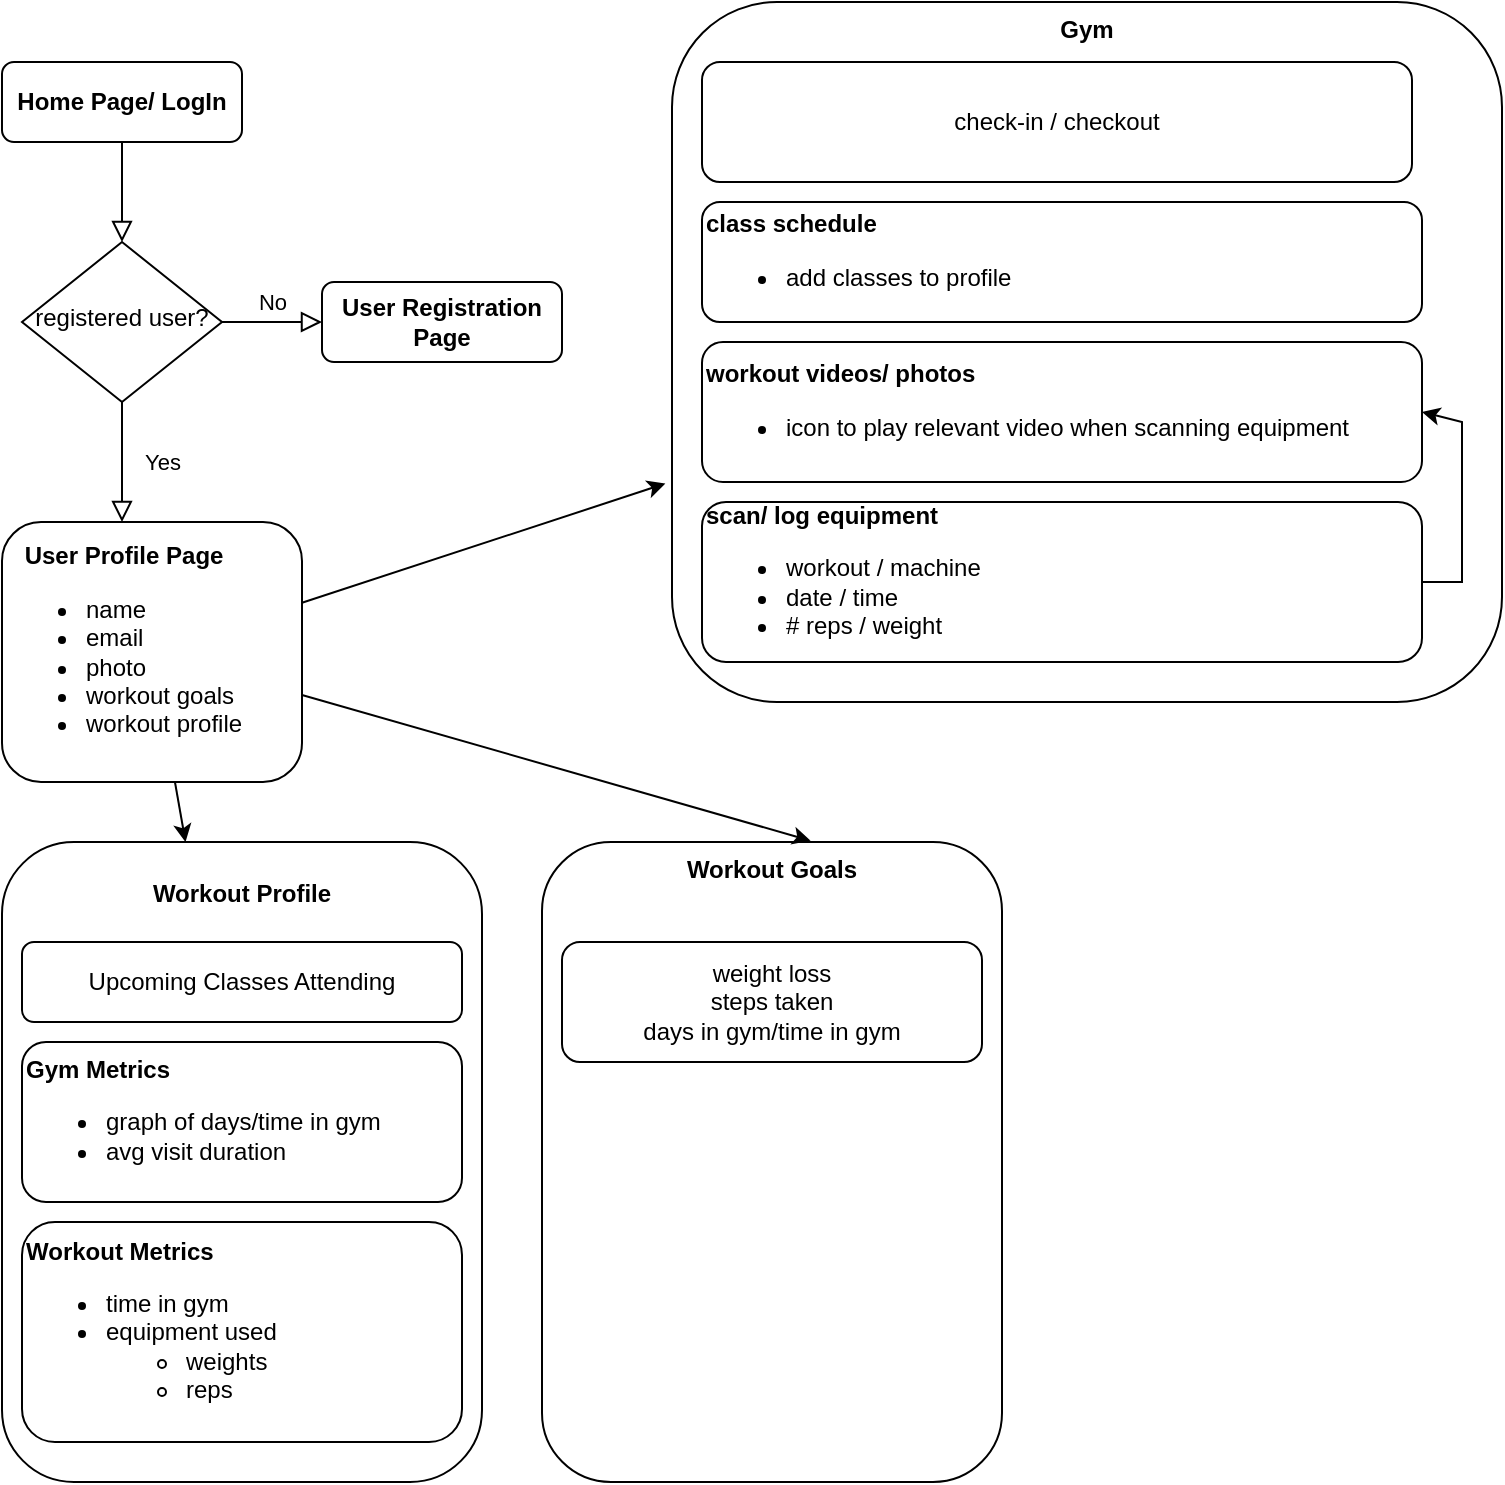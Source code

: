 <mxfile version="20.7.2" type="github">
  <diagram id="C5RBs43oDa-KdzZeNtuy" name="Page-1">
    <mxGraphModel dx="968" dy="915" grid="1" gridSize="10" guides="1" tooltips="1" connect="1" arrows="1" fold="1" page="1" pageScale="1" pageWidth="827" pageHeight="1169" math="0" shadow="0">
      <root>
        <mxCell id="WIyWlLk6GJQsqaUBKTNV-0" />
        <mxCell id="WIyWlLk6GJQsqaUBKTNV-1" parent="WIyWlLk6GJQsqaUBKTNV-0" />
        <mxCell id="WIyWlLk6GJQsqaUBKTNV-2" value="" style="rounded=0;html=1;jettySize=auto;orthogonalLoop=1;fontSize=11;endArrow=block;endFill=0;endSize=8;strokeWidth=1;shadow=0;labelBackgroundColor=none;edgeStyle=orthogonalEdgeStyle;" parent="WIyWlLk6GJQsqaUBKTNV-1" source="WIyWlLk6GJQsqaUBKTNV-3" target="WIyWlLk6GJQsqaUBKTNV-6" edge="1">
          <mxGeometry relative="1" as="geometry" />
        </mxCell>
        <mxCell id="WIyWlLk6GJQsqaUBKTNV-3" value="&lt;b&gt;Home Page/ LogIn&lt;/b&gt;" style="rounded=1;whiteSpace=wrap;html=1;fontSize=12;glass=0;strokeWidth=1;shadow=0;" parent="WIyWlLk6GJQsqaUBKTNV-1" vertex="1">
          <mxGeometry x="160" y="80" width="120" height="40" as="geometry" />
        </mxCell>
        <mxCell id="WIyWlLk6GJQsqaUBKTNV-4" value="Yes" style="rounded=0;html=1;jettySize=auto;orthogonalLoop=1;fontSize=11;endArrow=block;endFill=0;endSize=8;strokeWidth=1;shadow=0;labelBackgroundColor=none;edgeStyle=orthogonalEdgeStyle;" parent="WIyWlLk6GJQsqaUBKTNV-1" source="WIyWlLk6GJQsqaUBKTNV-6" edge="1">
          <mxGeometry y="20" relative="1" as="geometry">
            <mxPoint as="offset" />
            <mxPoint x="220" y="310" as="targetPoint" />
          </mxGeometry>
        </mxCell>
        <mxCell id="WIyWlLk6GJQsqaUBKTNV-5" value="No" style="edgeStyle=orthogonalEdgeStyle;rounded=0;html=1;jettySize=auto;orthogonalLoop=1;fontSize=11;endArrow=block;endFill=0;endSize=8;strokeWidth=1;shadow=0;labelBackgroundColor=none;" parent="WIyWlLk6GJQsqaUBKTNV-1" source="WIyWlLk6GJQsqaUBKTNV-6" target="WIyWlLk6GJQsqaUBKTNV-7" edge="1">
          <mxGeometry y="10" relative="1" as="geometry">
            <mxPoint as="offset" />
          </mxGeometry>
        </mxCell>
        <mxCell id="WIyWlLk6GJQsqaUBKTNV-6" value="registered user?" style="rhombus;whiteSpace=wrap;html=1;shadow=0;fontFamily=Helvetica;fontSize=12;align=center;strokeWidth=1;spacing=6;spacingTop=-4;" parent="WIyWlLk6GJQsqaUBKTNV-1" vertex="1">
          <mxGeometry x="170" y="170" width="100" height="80" as="geometry" />
        </mxCell>
        <mxCell id="WIyWlLk6GJQsqaUBKTNV-7" value="&lt;b&gt;User Registration Page&lt;/b&gt;" style="rounded=1;whiteSpace=wrap;html=1;fontSize=12;glass=0;strokeWidth=1;shadow=0;" parent="WIyWlLk6GJQsqaUBKTNV-1" vertex="1">
          <mxGeometry x="320" y="190" width="120" height="40" as="geometry" />
        </mxCell>
        <mxCell id="WIyWlLk6GJQsqaUBKTNV-11" value="&lt;b&gt;Workout Goals&lt;/b&gt;" style="rounded=1;whiteSpace=wrap;html=1;fontSize=12;glass=0;strokeWidth=1;shadow=0;verticalAlign=top;" parent="WIyWlLk6GJQsqaUBKTNV-1" vertex="1">
          <mxGeometry x="430" y="470" width="230" height="320" as="geometry" />
        </mxCell>
        <mxCell id="WIyWlLk6GJQsqaUBKTNV-12" value="&lt;div style=&quot;text-align: center;&quot;&gt;&lt;span style=&quot;background-color: initial;&quot;&gt;&lt;b&gt;User Profile Page&lt;/b&gt;&lt;/span&gt;&lt;/div&gt;&lt;ul&gt;&lt;li style=&quot;&quot;&gt;name&lt;/li&gt;&lt;li&gt;email&lt;/li&gt;&lt;li&gt;photo&lt;/li&gt;&lt;li&gt;workout goals&lt;/li&gt;&lt;li&gt;workout profile&lt;/li&gt;&lt;/ul&gt;" style="rounded=1;whiteSpace=wrap;html=1;fontSize=12;glass=0;strokeWidth=1;shadow=0;align=left;" parent="WIyWlLk6GJQsqaUBKTNV-1" vertex="1">
          <mxGeometry x="160" y="310" width="150" height="130" as="geometry" />
        </mxCell>
        <mxCell id="tj2H-7ZZWVLb4W_c2I14-1" value="&lt;p style=&quot;line-height: 120%;&quot;&gt;&lt;b&gt;Workout Profile&lt;/b&gt;&lt;/p&gt;" style="rounded=1;whiteSpace=wrap;html=1;fontSize=12;glass=0;strokeWidth=1;shadow=0;verticalAlign=top;" vertex="1" parent="WIyWlLk6GJQsqaUBKTNV-1">
          <mxGeometry x="160" y="470" width="240" height="320" as="geometry" />
        </mxCell>
        <mxCell id="tj2H-7ZZWVLb4W_c2I14-2" value="weight loss&lt;br&gt;steps taken&lt;br&gt;days in gym/time in gym" style="rounded=1;whiteSpace=wrap;html=1;" vertex="1" parent="WIyWlLk6GJQsqaUBKTNV-1">
          <mxGeometry x="440" y="520" width="210" height="60" as="geometry" />
        </mxCell>
        <mxCell id="tj2H-7ZZWVLb4W_c2I14-3" value="&lt;b&gt;Workout Metrics&lt;/b&gt;&lt;br&gt;&lt;ul&gt;&lt;li style=&quot;&quot;&gt;time in gym&lt;/li&gt;&lt;li style=&quot;&quot;&gt;equipment used&lt;/li&gt;&lt;ul&gt;&lt;li style=&quot;&quot;&gt;weights&lt;/li&gt;&lt;li style=&quot;&quot;&gt;reps&lt;/li&gt;&lt;/ul&gt;&lt;/ul&gt;" style="rounded=1;whiteSpace=wrap;html=1;align=left;" vertex="1" parent="WIyWlLk6GJQsqaUBKTNV-1">
          <mxGeometry x="170" y="660" width="220" height="110" as="geometry" />
        </mxCell>
        <mxCell id="tj2H-7ZZWVLb4W_c2I14-4" value="&lt;b&gt;Gym Metrics&lt;/b&gt;&lt;br&gt;&lt;ul&gt;&lt;li style=&quot;&quot;&gt;graph of days/time in gym&lt;/li&gt;&lt;li style=&quot;&quot;&gt;avg visit duration&lt;/li&gt;&lt;/ul&gt;" style="rounded=1;whiteSpace=wrap;html=1;align=left;" vertex="1" parent="WIyWlLk6GJQsqaUBKTNV-1">
          <mxGeometry x="170" y="570" width="220" height="80" as="geometry" />
        </mxCell>
        <mxCell id="tj2H-7ZZWVLb4W_c2I14-5" value="&lt;div style=&quot;&quot;&gt;&lt;b&gt;Gym&lt;/b&gt;&lt;/div&gt;" style="rounded=1;whiteSpace=wrap;html=1;align=center;verticalAlign=top;" vertex="1" parent="WIyWlLk6GJQsqaUBKTNV-1">
          <mxGeometry x="495" y="50" width="415" height="350" as="geometry" />
        </mxCell>
        <mxCell id="tj2H-7ZZWVLb4W_c2I14-6" value="Upcoming Classes Attending" style="rounded=1;whiteSpace=wrap;html=1;" vertex="1" parent="WIyWlLk6GJQsqaUBKTNV-1">
          <mxGeometry x="170" y="520" width="220" height="40" as="geometry" />
        </mxCell>
        <mxCell id="tj2H-7ZZWVLb4W_c2I14-8" value="" style="endArrow=classic;html=1;rounded=0;" edge="1" parent="WIyWlLk6GJQsqaUBKTNV-1" source="WIyWlLk6GJQsqaUBKTNV-12" target="tj2H-7ZZWVLb4W_c2I14-1">
          <mxGeometry width="50" height="50" relative="1" as="geometry">
            <mxPoint x="440" y="430" as="sourcePoint" />
            <mxPoint x="490" y="380" as="targetPoint" />
          </mxGeometry>
        </mxCell>
        <mxCell id="tj2H-7ZZWVLb4W_c2I14-9" value="" style="endArrow=classic;html=1;rounded=0;entryX=0.584;entryY=-0.002;entryDx=0;entryDy=0;entryPerimeter=0;" edge="1" parent="WIyWlLk6GJQsqaUBKTNV-1" source="WIyWlLk6GJQsqaUBKTNV-12" target="WIyWlLk6GJQsqaUBKTNV-11">
          <mxGeometry width="50" height="50" relative="1" as="geometry">
            <mxPoint x="440" y="430" as="sourcePoint" />
            <mxPoint x="490" y="380" as="targetPoint" />
          </mxGeometry>
        </mxCell>
        <mxCell id="tj2H-7ZZWVLb4W_c2I14-10" value="&lt;span style=&quot;background-color: initial;&quot;&gt;&lt;b&gt;class schedule&lt;/b&gt;&lt;br&gt;&lt;ul&gt;&lt;li&gt;&lt;span style=&quot;background-color: initial;&quot;&gt;add classes to profile&lt;/span&gt;&lt;/li&gt;&lt;/ul&gt;&lt;/span&gt;" style="rounded=1;whiteSpace=wrap;html=1;align=left;" vertex="1" parent="WIyWlLk6GJQsqaUBKTNV-1">
          <mxGeometry x="510" y="150" width="360" height="60" as="geometry" />
        </mxCell>
        <mxCell id="tj2H-7ZZWVLb4W_c2I14-11" value="&lt;span style=&quot;background-color: initial;&quot;&gt;&lt;b&gt;workout videos/ photos&lt;/b&gt;&lt;/span&gt;&lt;br&gt;&lt;ul style=&quot;border-color: var(--border-color);&quot;&gt;&lt;li&gt;&lt;span style=&quot;background-color: initial;&quot;&gt;icon to play relevant video when scanning equipment&lt;/span&gt;&lt;br&gt;&lt;/li&gt;&lt;/ul&gt;" style="rounded=1;whiteSpace=wrap;html=1;align=left;" vertex="1" parent="WIyWlLk6GJQsqaUBKTNV-1">
          <mxGeometry x="510" y="220" width="360" height="70" as="geometry" />
        </mxCell>
        <mxCell id="tj2H-7ZZWVLb4W_c2I14-14" value="&lt;b&gt;scan/ log equipment&lt;/b&gt;&lt;br&gt;&lt;ul&gt;&lt;li&gt;workout / machine&lt;/li&gt;&lt;li&gt;date / time&lt;/li&gt;&lt;li&gt;# reps / weight&lt;/li&gt;&lt;/ul&gt;" style="rounded=1;whiteSpace=wrap;html=1;align=left;" vertex="1" parent="WIyWlLk6GJQsqaUBKTNV-1">
          <mxGeometry x="510" y="300" width="360" height="80" as="geometry" />
        </mxCell>
        <mxCell id="tj2H-7ZZWVLb4W_c2I14-15" value="check-in / checkout" style="rounded=1;whiteSpace=wrap;html=1;" vertex="1" parent="WIyWlLk6GJQsqaUBKTNV-1">
          <mxGeometry x="510" y="80" width="355" height="60" as="geometry" />
        </mxCell>
        <mxCell id="tj2H-7ZZWVLb4W_c2I14-16" value="" style="endArrow=classic;html=1;rounded=0;entryX=-0.008;entryY=0.688;entryDx=0;entryDy=0;entryPerimeter=0;" edge="1" parent="WIyWlLk6GJQsqaUBKTNV-1" source="WIyWlLk6GJQsqaUBKTNV-12" target="tj2H-7ZZWVLb4W_c2I14-5">
          <mxGeometry width="50" height="50" relative="1" as="geometry">
            <mxPoint x="540" y="280" as="sourcePoint" />
            <mxPoint x="590" y="230" as="targetPoint" />
          </mxGeometry>
        </mxCell>
        <mxCell id="tj2H-7ZZWVLb4W_c2I14-17" value="" style="endArrow=classic;html=1;rounded=0;exitX=1;exitY=0.5;exitDx=0;exitDy=0;entryX=1;entryY=0.5;entryDx=0;entryDy=0;" edge="1" parent="WIyWlLk6GJQsqaUBKTNV-1" source="tj2H-7ZZWVLb4W_c2I14-14" target="tj2H-7ZZWVLb4W_c2I14-11">
          <mxGeometry width="50" height="50" relative="1" as="geometry">
            <mxPoint x="570" y="420" as="sourcePoint" />
            <mxPoint x="620" y="370" as="targetPoint" />
            <Array as="points">
              <mxPoint x="890" y="340" />
              <mxPoint x="890" y="290" />
              <mxPoint x="890" y="260" />
            </Array>
          </mxGeometry>
        </mxCell>
      </root>
    </mxGraphModel>
  </diagram>
</mxfile>
